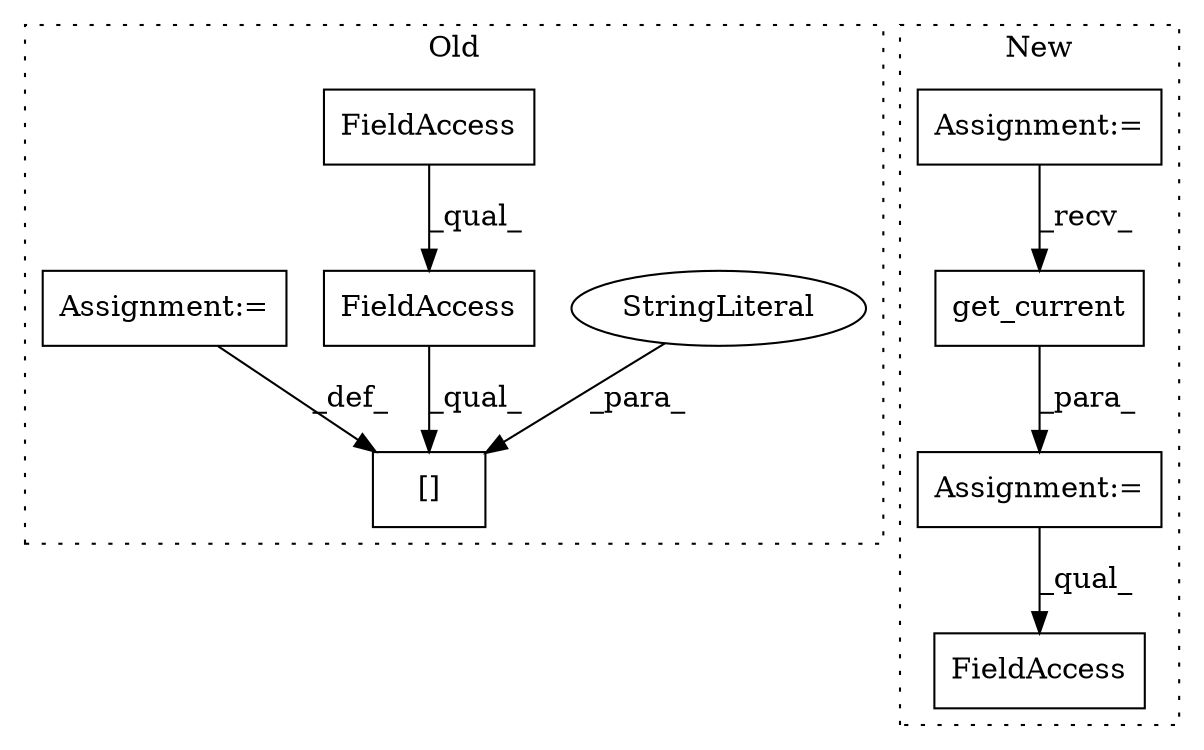 digraph G {
subgraph cluster0 {
1 [label="[]" a="2" s="8329,8362" l="28,1" shape="box"];
4 [label="StringLiteral" a="45" s="8357" l="5" shape="ellipse"];
5 [label="FieldAccess" a="22" s="8329" l="27" shape="box"];
6 [label="FieldAccess" a="22" s="8329" l="21" shape="box"];
8 [label="Assignment:=" a="7" s="8363" l="1" shape="box"];
label = "Old";
style="dotted";
}
subgraph cluster1 {
2 [label="get_current" a="32" s="8437" l="13" shape="box"];
3 [label="FieldAccess" a="22" s="8456" l="13" shape="box"];
7 [label="Assignment:=" a="7" s="4995" l="22" shape="box"];
9 [label="Assignment:=" a="7" s="8413" l="1" shape="box"];
label = "New";
style="dotted";
}
2 -> 9 [label="_para_"];
4 -> 1 [label="_para_"];
5 -> 1 [label="_qual_"];
6 -> 5 [label="_qual_"];
7 -> 2 [label="_recv_"];
8 -> 1 [label="_def_"];
9 -> 3 [label="_qual_"];
}